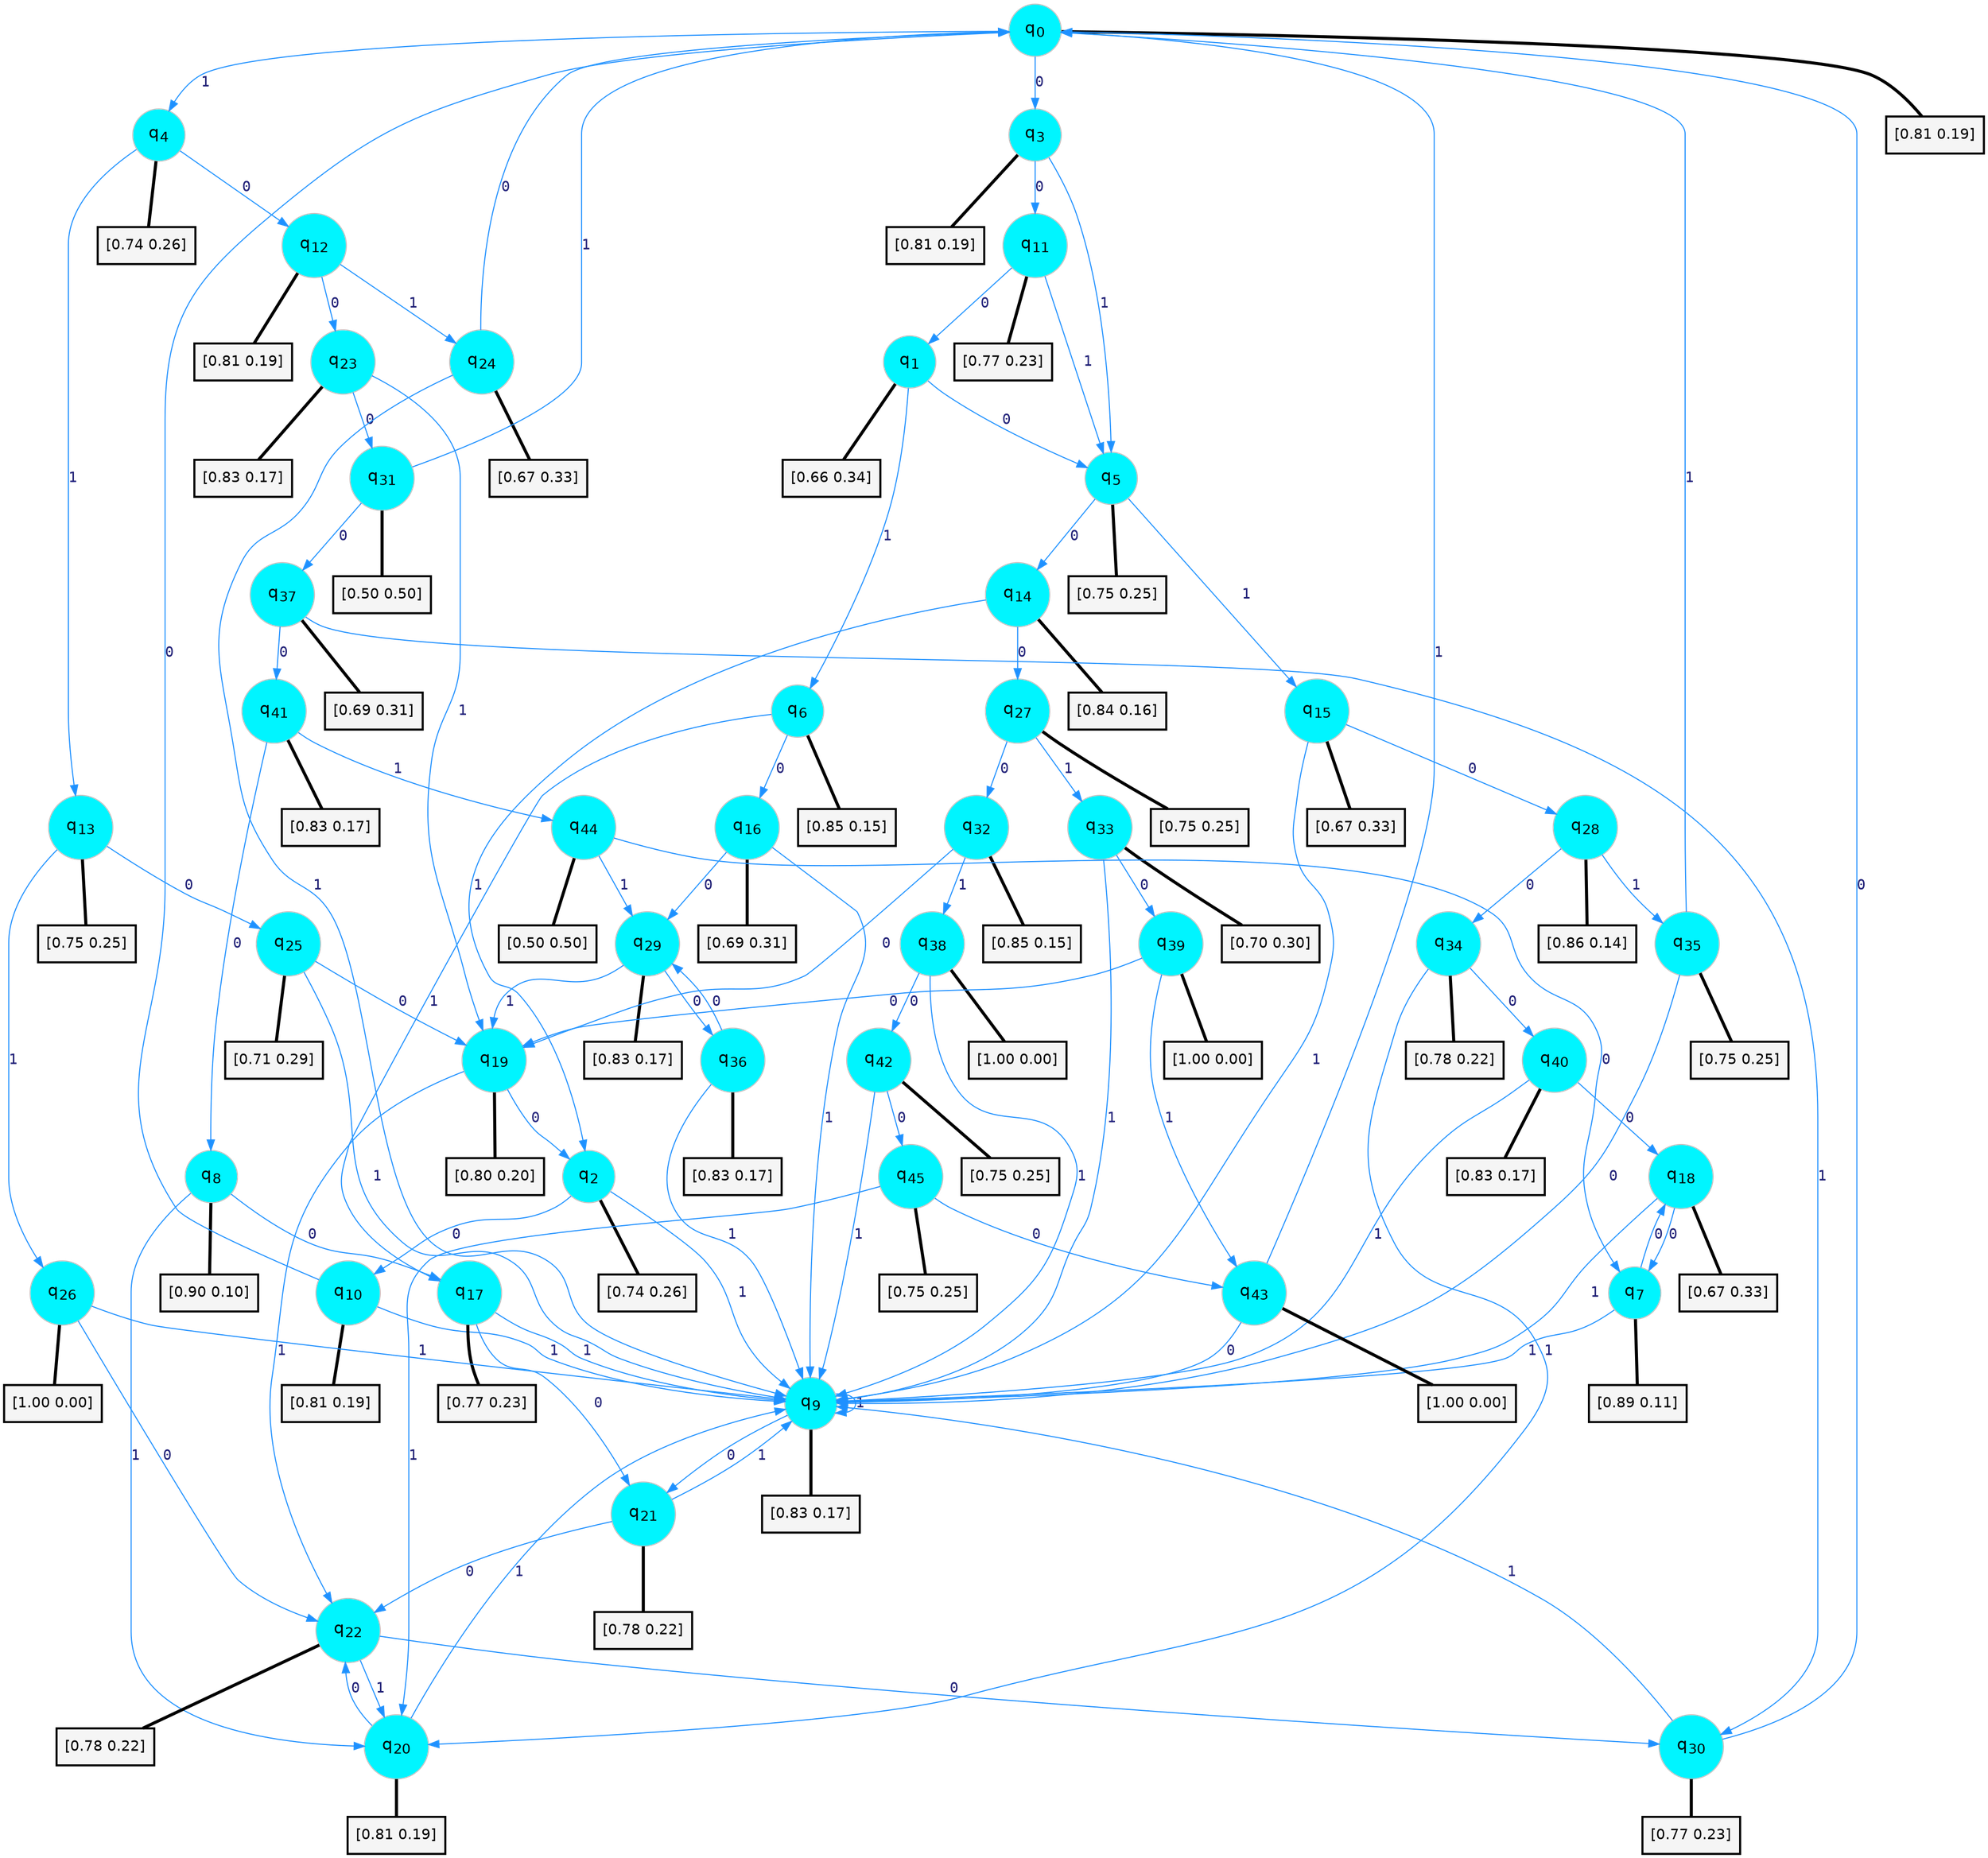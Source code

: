 digraph G {
graph [
bgcolor=transparent, dpi=300, rankdir=TD, size="40,25"];
node [
color=gray, fillcolor=turquoise1, fontcolor=black, fontname=Helvetica, fontsize=16, fontweight=bold, shape=circle, style=filled];
edge [
arrowsize=1, color=dodgerblue1, fontcolor=midnightblue, fontname=courier, fontweight=bold, penwidth=1, style=solid, weight=20];
0[label=<q<SUB>0</SUB>>];
1[label=<q<SUB>1</SUB>>];
2[label=<q<SUB>2</SUB>>];
3[label=<q<SUB>3</SUB>>];
4[label=<q<SUB>4</SUB>>];
5[label=<q<SUB>5</SUB>>];
6[label=<q<SUB>6</SUB>>];
7[label=<q<SUB>7</SUB>>];
8[label=<q<SUB>8</SUB>>];
9[label=<q<SUB>9</SUB>>];
10[label=<q<SUB>10</SUB>>];
11[label=<q<SUB>11</SUB>>];
12[label=<q<SUB>12</SUB>>];
13[label=<q<SUB>13</SUB>>];
14[label=<q<SUB>14</SUB>>];
15[label=<q<SUB>15</SUB>>];
16[label=<q<SUB>16</SUB>>];
17[label=<q<SUB>17</SUB>>];
18[label=<q<SUB>18</SUB>>];
19[label=<q<SUB>19</SUB>>];
20[label=<q<SUB>20</SUB>>];
21[label=<q<SUB>21</SUB>>];
22[label=<q<SUB>22</SUB>>];
23[label=<q<SUB>23</SUB>>];
24[label=<q<SUB>24</SUB>>];
25[label=<q<SUB>25</SUB>>];
26[label=<q<SUB>26</SUB>>];
27[label=<q<SUB>27</SUB>>];
28[label=<q<SUB>28</SUB>>];
29[label=<q<SUB>29</SUB>>];
30[label=<q<SUB>30</SUB>>];
31[label=<q<SUB>31</SUB>>];
32[label=<q<SUB>32</SUB>>];
33[label=<q<SUB>33</SUB>>];
34[label=<q<SUB>34</SUB>>];
35[label=<q<SUB>35</SUB>>];
36[label=<q<SUB>36</SUB>>];
37[label=<q<SUB>37</SUB>>];
38[label=<q<SUB>38</SUB>>];
39[label=<q<SUB>39</SUB>>];
40[label=<q<SUB>40</SUB>>];
41[label=<q<SUB>41</SUB>>];
42[label=<q<SUB>42</SUB>>];
43[label=<q<SUB>43</SUB>>];
44[label=<q<SUB>44</SUB>>];
45[label=<q<SUB>45</SUB>>];
46[label="[0.81 0.19]", shape=box,fontcolor=black, fontname=Helvetica, fontsize=14, penwidth=2, fillcolor=whitesmoke,color=black];
47[label="[0.66 0.34]", shape=box,fontcolor=black, fontname=Helvetica, fontsize=14, penwidth=2, fillcolor=whitesmoke,color=black];
48[label="[0.74 0.26]", shape=box,fontcolor=black, fontname=Helvetica, fontsize=14, penwidth=2, fillcolor=whitesmoke,color=black];
49[label="[0.81 0.19]", shape=box,fontcolor=black, fontname=Helvetica, fontsize=14, penwidth=2, fillcolor=whitesmoke,color=black];
50[label="[0.74 0.26]", shape=box,fontcolor=black, fontname=Helvetica, fontsize=14, penwidth=2, fillcolor=whitesmoke,color=black];
51[label="[0.75 0.25]", shape=box,fontcolor=black, fontname=Helvetica, fontsize=14, penwidth=2, fillcolor=whitesmoke,color=black];
52[label="[0.85 0.15]", shape=box,fontcolor=black, fontname=Helvetica, fontsize=14, penwidth=2, fillcolor=whitesmoke,color=black];
53[label="[0.89 0.11]", shape=box,fontcolor=black, fontname=Helvetica, fontsize=14, penwidth=2, fillcolor=whitesmoke,color=black];
54[label="[0.90 0.10]", shape=box,fontcolor=black, fontname=Helvetica, fontsize=14, penwidth=2, fillcolor=whitesmoke,color=black];
55[label="[0.83 0.17]", shape=box,fontcolor=black, fontname=Helvetica, fontsize=14, penwidth=2, fillcolor=whitesmoke,color=black];
56[label="[0.81 0.19]", shape=box,fontcolor=black, fontname=Helvetica, fontsize=14, penwidth=2, fillcolor=whitesmoke,color=black];
57[label="[0.77 0.23]", shape=box,fontcolor=black, fontname=Helvetica, fontsize=14, penwidth=2, fillcolor=whitesmoke,color=black];
58[label="[0.81 0.19]", shape=box,fontcolor=black, fontname=Helvetica, fontsize=14, penwidth=2, fillcolor=whitesmoke,color=black];
59[label="[0.75 0.25]", shape=box,fontcolor=black, fontname=Helvetica, fontsize=14, penwidth=2, fillcolor=whitesmoke,color=black];
60[label="[0.84 0.16]", shape=box,fontcolor=black, fontname=Helvetica, fontsize=14, penwidth=2, fillcolor=whitesmoke,color=black];
61[label="[0.67 0.33]", shape=box,fontcolor=black, fontname=Helvetica, fontsize=14, penwidth=2, fillcolor=whitesmoke,color=black];
62[label="[0.69 0.31]", shape=box,fontcolor=black, fontname=Helvetica, fontsize=14, penwidth=2, fillcolor=whitesmoke,color=black];
63[label="[0.77 0.23]", shape=box,fontcolor=black, fontname=Helvetica, fontsize=14, penwidth=2, fillcolor=whitesmoke,color=black];
64[label="[0.67 0.33]", shape=box,fontcolor=black, fontname=Helvetica, fontsize=14, penwidth=2, fillcolor=whitesmoke,color=black];
65[label="[0.80 0.20]", shape=box,fontcolor=black, fontname=Helvetica, fontsize=14, penwidth=2, fillcolor=whitesmoke,color=black];
66[label="[0.81 0.19]", shape=box,fontcolor=black, fontname=Helvetica, fontsize=14, penwidth=2, fillcolor=whitesmoke,color=black];
67[label="[0.78 0.22]", shape=box,fontcolor=black, fontname=Helvetica, fontsize=14, penwidth=2, fillcolor=whitesmoke,color=black];
68[label="[0.78 0.22]", shape=box,fontcolor=black, fontname=Helvetica, fontsize=14, penwidth=2, fillcolor=whitesmoke,color=black];
69[label="[0.83 0.17]", shape=box,fontcolor=black, fontname=Helvetica, fontsize=14, penwidth=2, fillcolor=whitesmoke,color=black];
70[label="[0.67 0.33]", shape=box,fontcolor=black, fontname=Helvetica, fontsize=14, penwidth=2, fillcolor=whitesmoke,color=black];
71[label="[0.71 0.29]", shape=box,fontcolor=black, fontname=Helvetica, fontsize=14, penwidth=2, fillcolor=whitesmoke,color=black];
72[label="[1.00 0.00]", shape=box,fontcolor=black, fontname=Helvetica, fontsize=14, penwidth=2, fillcolor=whitesmoke,color=black];
73[label="[0.75 0.25]", shape=box,fontcolor=black, fontname=Helvetica, fontsize=14, penwidth=2, fillcolor=whitesmoke,color=black];
74[label="[0.86 0.14]", shape=box,fontcolor=black, fontname=Helvetica, fontsize=14, penwidth=2, fillcolor=whitesmoke,color=black];
75[label="[0.83 0.17]", shape=box,fontcolor=black, fontname=Helvetica, fontsize=14, penwidth=2, fillcolor=whitesmoke,color=black];
76[label="[0.77 0.23]", shape=box,fontcolor=black, fontname=Helvetica, fontsize=14, penwidth=2, fillcolor=whitesmoke,color=black];
77[label="[0.50 0.50]", shape=box,fontcolor=black, fontname=Helvetica, fontsize=14, penwidth=2, fillcolor=whitesmoke,color=black];
78[label="[0.85 0.15]", shape=box,fontcolor=black, fontname=Helvetica, fontsize=14, penwidth=2, fillcolor=whitesmoke,color=black];
79[label="[0.70 0.30]", shape=box,fontcolor=black, fontname=Helvetica, fontsize=14, penwidth=2, fillcolor=whitesmoke,color=black];
80[label="[0.78 0.22]", shape=box,fontcolor=black, fontname=Helvetica, fontsize=14, penwidth=2, fillcolor=whitesmoke,color=black];
81[label="[0.75 0.25]", shape=box,fontcolor=black, fontname=Helvetica, fontsize=14, penwidth=2, fillcolor=whitesmoke,color=black];
82[label="[0.83 0.17]", shape=box,fontcolor=black, fontname=Helvetica, fontsize=14, penwidth=2, fillcolor=whitesmoke,color=black];
83[label="[0.69 0.31]", shape=box,fontcolor=black, fontname=Helvetica, fontsize=14, penwidth=2, fillcolor=whitesmoke,color=black];
84[label="[1.00 0.00]", shape=box,fontcolor=black, fontname=Helvetica, fontsize=14, penwidth=2, fillcolor=whitesmoke,color=black];
85[label="[1.00 0.00]", shape=box,fontcolor=black, fontname=Helvetica, fontsize=14, penwidth=2, fillcolor=whitesmoke,color=black];
86[label="[0.83 0.17]", shape=box,fontcolor=black, fontname=Helvetica, fontsize=14, penwidth=2, fillcolor=whitesmoke,color=black];
87[label="[0.83 0.17]", shape=box,fontcolor=black, fontname=Helvetica, fontsize=14, penwidth=2, fillcolor=whitesmoke,color=black];
88[label="[0.75 0.25]", shape=box,fontcolor=black, fontname=Helvetica, fontsize=14, penwidth=2, fillcolor=whitesmoke,color=black];
89[label="[1.00 0.00]", shape=box,fontcolor=black, fontname=Helvetica, fontsize=14, penwidth=2, fillcolor=whitesmoke,color=black];
90[label="[0.50 0.50]", shape=box,fontcolor=black, fontname=Helvetica, fontsize=14, penwidth=2, fillcolor=whitesmoke,color=black];
91[label="[0.75 0.25]", shape=box,fontcolor=black, fontname=Helvetica, fontsize=14, penwidth=2, fillcolor=whitesmoke,color=black];
0->3 [label=0];
0->4 [label=1];
0->46 [arrowhead=none, penwidth=3,color=black];
1->5 [label=0];
1->6 [label=1];
1->47 [arrowhead=none, penwidth=3,color=black];
2->10 [label=0];
2->9 [label=1];
2->48 [arrowhead=none, penwidth=3,color=black];
3->11 [label=0];
3->5 [label=1];
3->49 [arrowhead=none, penwidth=3,color=black];
4->12 [label=0];
4->13 [label=1];
4->50 [arrowhead=none, penwidth=3,color=black];
5->14 [label=0];
5->15 [label=1];
5->51 [arrowhead=none, penwidth=3,color=black];
6->16 [label=0];
6->17 [label=1];
6->52 [arrowhead=none, penwidth=3,color=black];
7->18 [label=0];
7->9 [label=1];
7->53 [arrowhead=none, penwidth=3,color=black];
8->17 [label=0];
8->20 [label=1];
8->54 [arrowhead=none, penwidth=3,color=black];
9->21 [label=0];
9->9 [label=1];
9->55 [arrowhead=none, penwidth=3,color=black];
10->0 [label=0];
10->9 [label=1];
10->56 [arrowhead=none, penwidth=3,color=black];
11->1 [label=0];
11->5 [label=1];
11->57 [arrowhead=none, penwidth=3,color=black];
12->23 [label=0];
12->24 [label=1];
12->58 [arrowhead=none, penwidth=3,color=black];
13->25 [label=0];
13->26 [label=1];
13->59 [arrowhead=none, penwidth=3,color=black];
14->27 [label=0];
14->2 [label=1];
14->60 [arrowhead=none, penwidth=3,color=black];
15->28 [label=0];
15->9 [label=1];
15->61 [arrowhead=none, penwidth=3,color=black];
16->29 [label=0];
16->9 [label=1];
16->62 [arrowhead=none, penwidth=3,color=black];
17->21 [label=0];
17->9 [label=1];
17->63 [arrowhead=none, penwidth=3,color=black];
18->7 [label=0];
18->9 [label=1];
18->64 [arrowhead=none, penwidth=3,color=black];
19->2 [label=0];
19->22 [label=1];
19->65 [arrowhead=none, penwidth=3,color=black];
20->22 [label=0];
20->9 [label=1];
20->66 [arrowhead=none, penwidth=3,color=black];
21->22 [label=0];
21->9 [label=1];
21->67 [arrowhead=none, penwidth=3,color=black];
22->30 [label=0];
22->20 [label=1];
22->68 [arrowhead=none, penwidth=3,color=black];
23->31 [label=0];
23->19 [label=1];
23->69 [arrowhead=none, penwidth=3,color=black];
24->0 [label=0];
24->9 [label=1];
24->70 [arrowhead=none, penwidth=3,color=black];
25->19 [label=0];
25->9 [label=1];
25->71 [arrowhead=none, penwidth=3,color=black];
26->22 [label=0];
26->9 [label=1];
26->72 [arrowhead=none, penwidth=3,color=black];
27->32 [label=0];
27->33 [label=1];
27->73 [arrowhead=none, penwidth=3,color=black];
28->34 [label=0];
28->35 [label=1];
28->74 [arrowhead=none, penwidth=3,color=black];
29->36 [label=0];
29->19 [label=1];
29->75 [arrowhead=none, penwidth=3,color=black];
30->0 [label=0];
30->9 [label=1];
30->76 [arrowhead=none, penwidth=3,color=black];
31->37 [label=0];
31->0 [label=1];
31->77 [arrowhead=none, penwidth=3,color=black];
32->19 [label=0];
32->38 [label=1];
32->78 [arrowhead=none, penwidth=3,color=black];
33->39 [label=0];
33->9 [label=1];
33->79 [arrowhead=none, penwidth=3,color=black];
34->40 [label=0];
34->20 [label=1];
34->80 [arrowhead=none, penwidth=3,color=black];
35->9 [label=0];
35->0 [label=1];
35->81 [arrowhead=none, penwidth=3,color=black];
36->29 [label=0];
36->9 [label=1];
36->82 [arrowhead=none, penwidth=3,color=black];
37->41 [label=0];
37->30 [label=1];
37->83 [arrowhead=none, penwidth=3,color=black];
38->42 [label=0];
38->9 [label=1];
38->84 [arrowhead=none, penwidth=3,color=black];
39->19 [label=0];
39->43 [label=1];
39->85 [arrowhead=none, penwidth=3,color=black];
40->18 [label=0];
40->9 [label=1];
40->86 [arrowhead=none, penwidth=3,color=black];
41->8 [label=0];
41->44 [label=1];
41->87 [arrowhead=none, penwidth=3,color=black];
42->45 [label=0];
42->9 [label=1];
42->88 [arrowhead=none, penwidth=3,color=black];
43->9 [label=0];
43->0 [label=1];
43->89 [arrowhead=none, penwidth=3,color=black];
44->7 [label=0];
44->29 [label=1];
44->90 [arrowhead=none, penwidth=3,color=black];
45->43 [label=0];
45->20 [label=1];
45->91 [arrowhead=none, penwidth=3,color=black];
}
